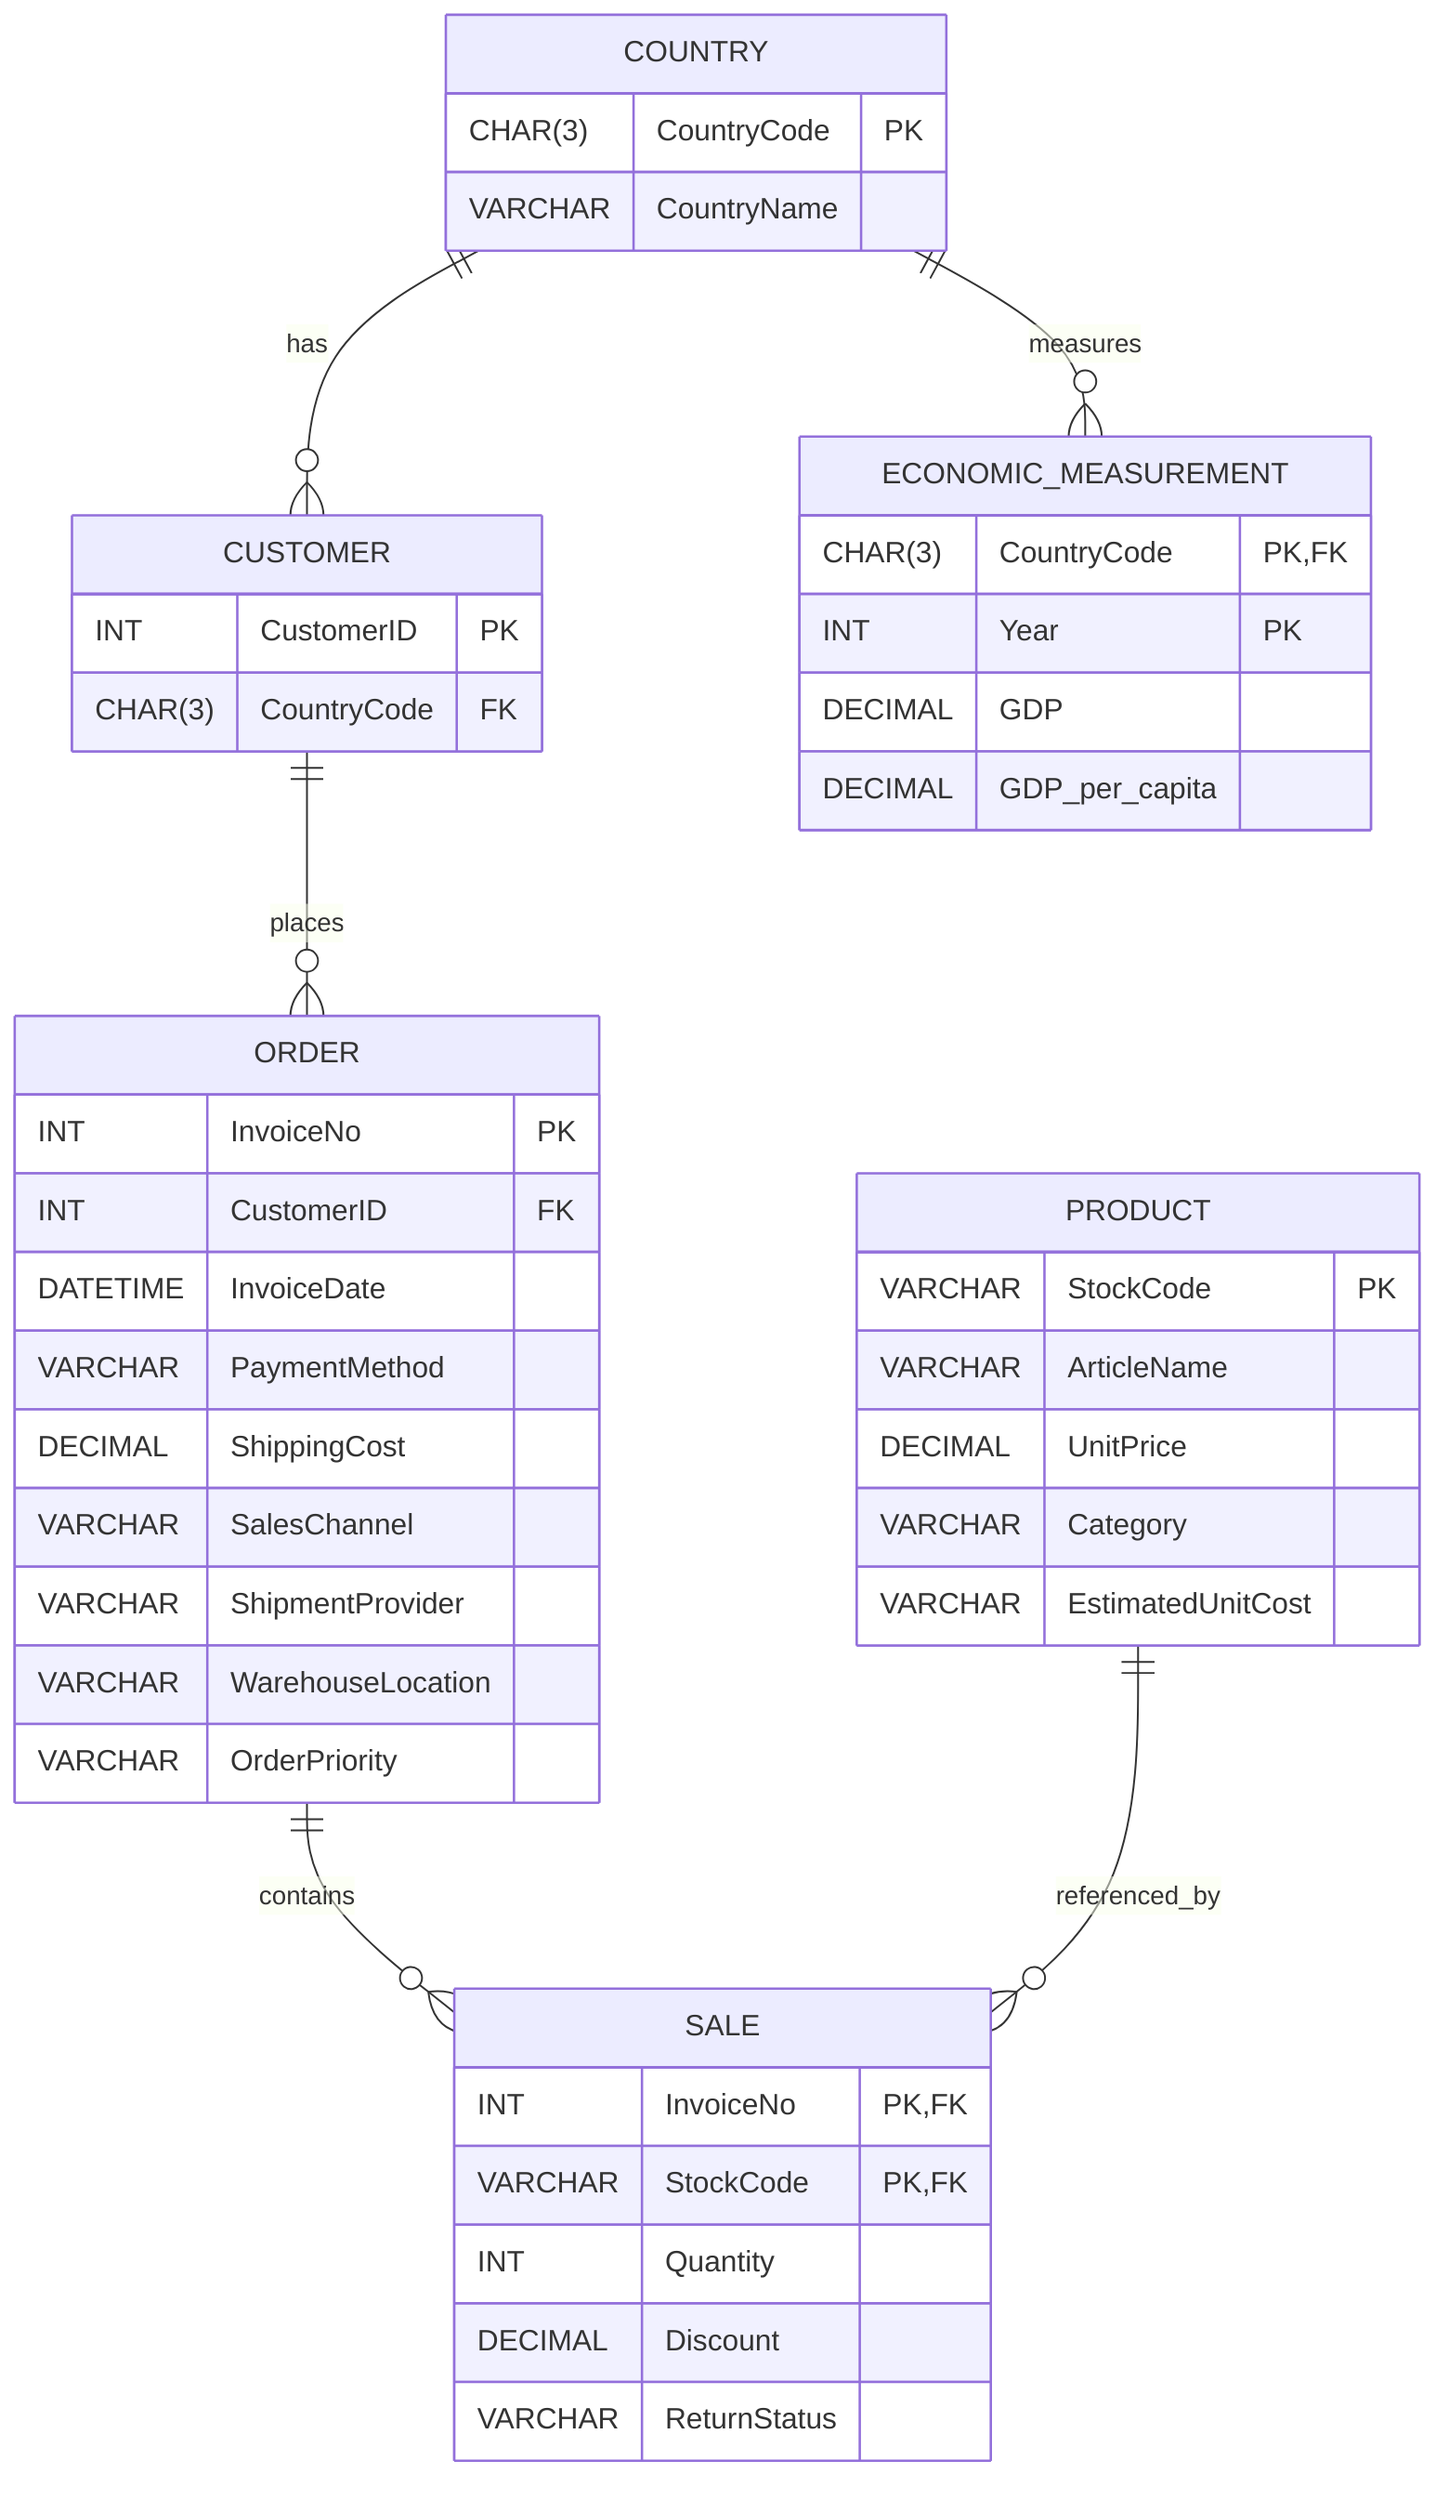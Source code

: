 erDiagram
    COUNTRY {
        CHAR(3) CountryCode PK
        VARCHAR CountryName
    }

    CUSTOMER {
        INT CustomerID PK
        CHAR(3) CountryCode FK
    }

    ECONOMIC_MEASUREMENT {
        CHAR(3) CountryCode PK, FK
        INT Year PK
        DECIMAL GDP
        DECIMAL GDP_per_capita
    }

    "ORDER" {
        INT InvoiceNo PK
        INT CustomerID FK
        DATETIME InvoiceDate
        VARCHAR PaymentMethod
        DECIMAL ShippingCost
        VARCHAR SalesChannel
        VARCHAR ShipmentProvider
        VARCHAR WarehouseLocation
        VARCHAR OrderPriority
    }

    PRODUCT {
        VARCHAR StockCode PK
        VARCHAR ArticleName
        DECIMAL UnitPrice
        VARCHAR Category
        VARCHAR EstimatedUnitCost
    }

    SALE {
        INT InvoiceNo PK, FK
        VARCHAR StockCode PK, FK
        INT Quantity
        DECIMAL Discount
        VARCHAR ReturnStatus
    }

%% || è n in una 1:N
%% o è 1 in una 1:N
    COUNTRY ||--o{ CUSTOMER : has 
    COUNTRY ||--o{ ECONOMIC_MEASUREMENT : measures
    CUSTOMER ||--o{ "ORDER" : places
    "ORDER" ||--o{ SALE : contains
    PRODUCT ||--o{ SALE : referenced_by